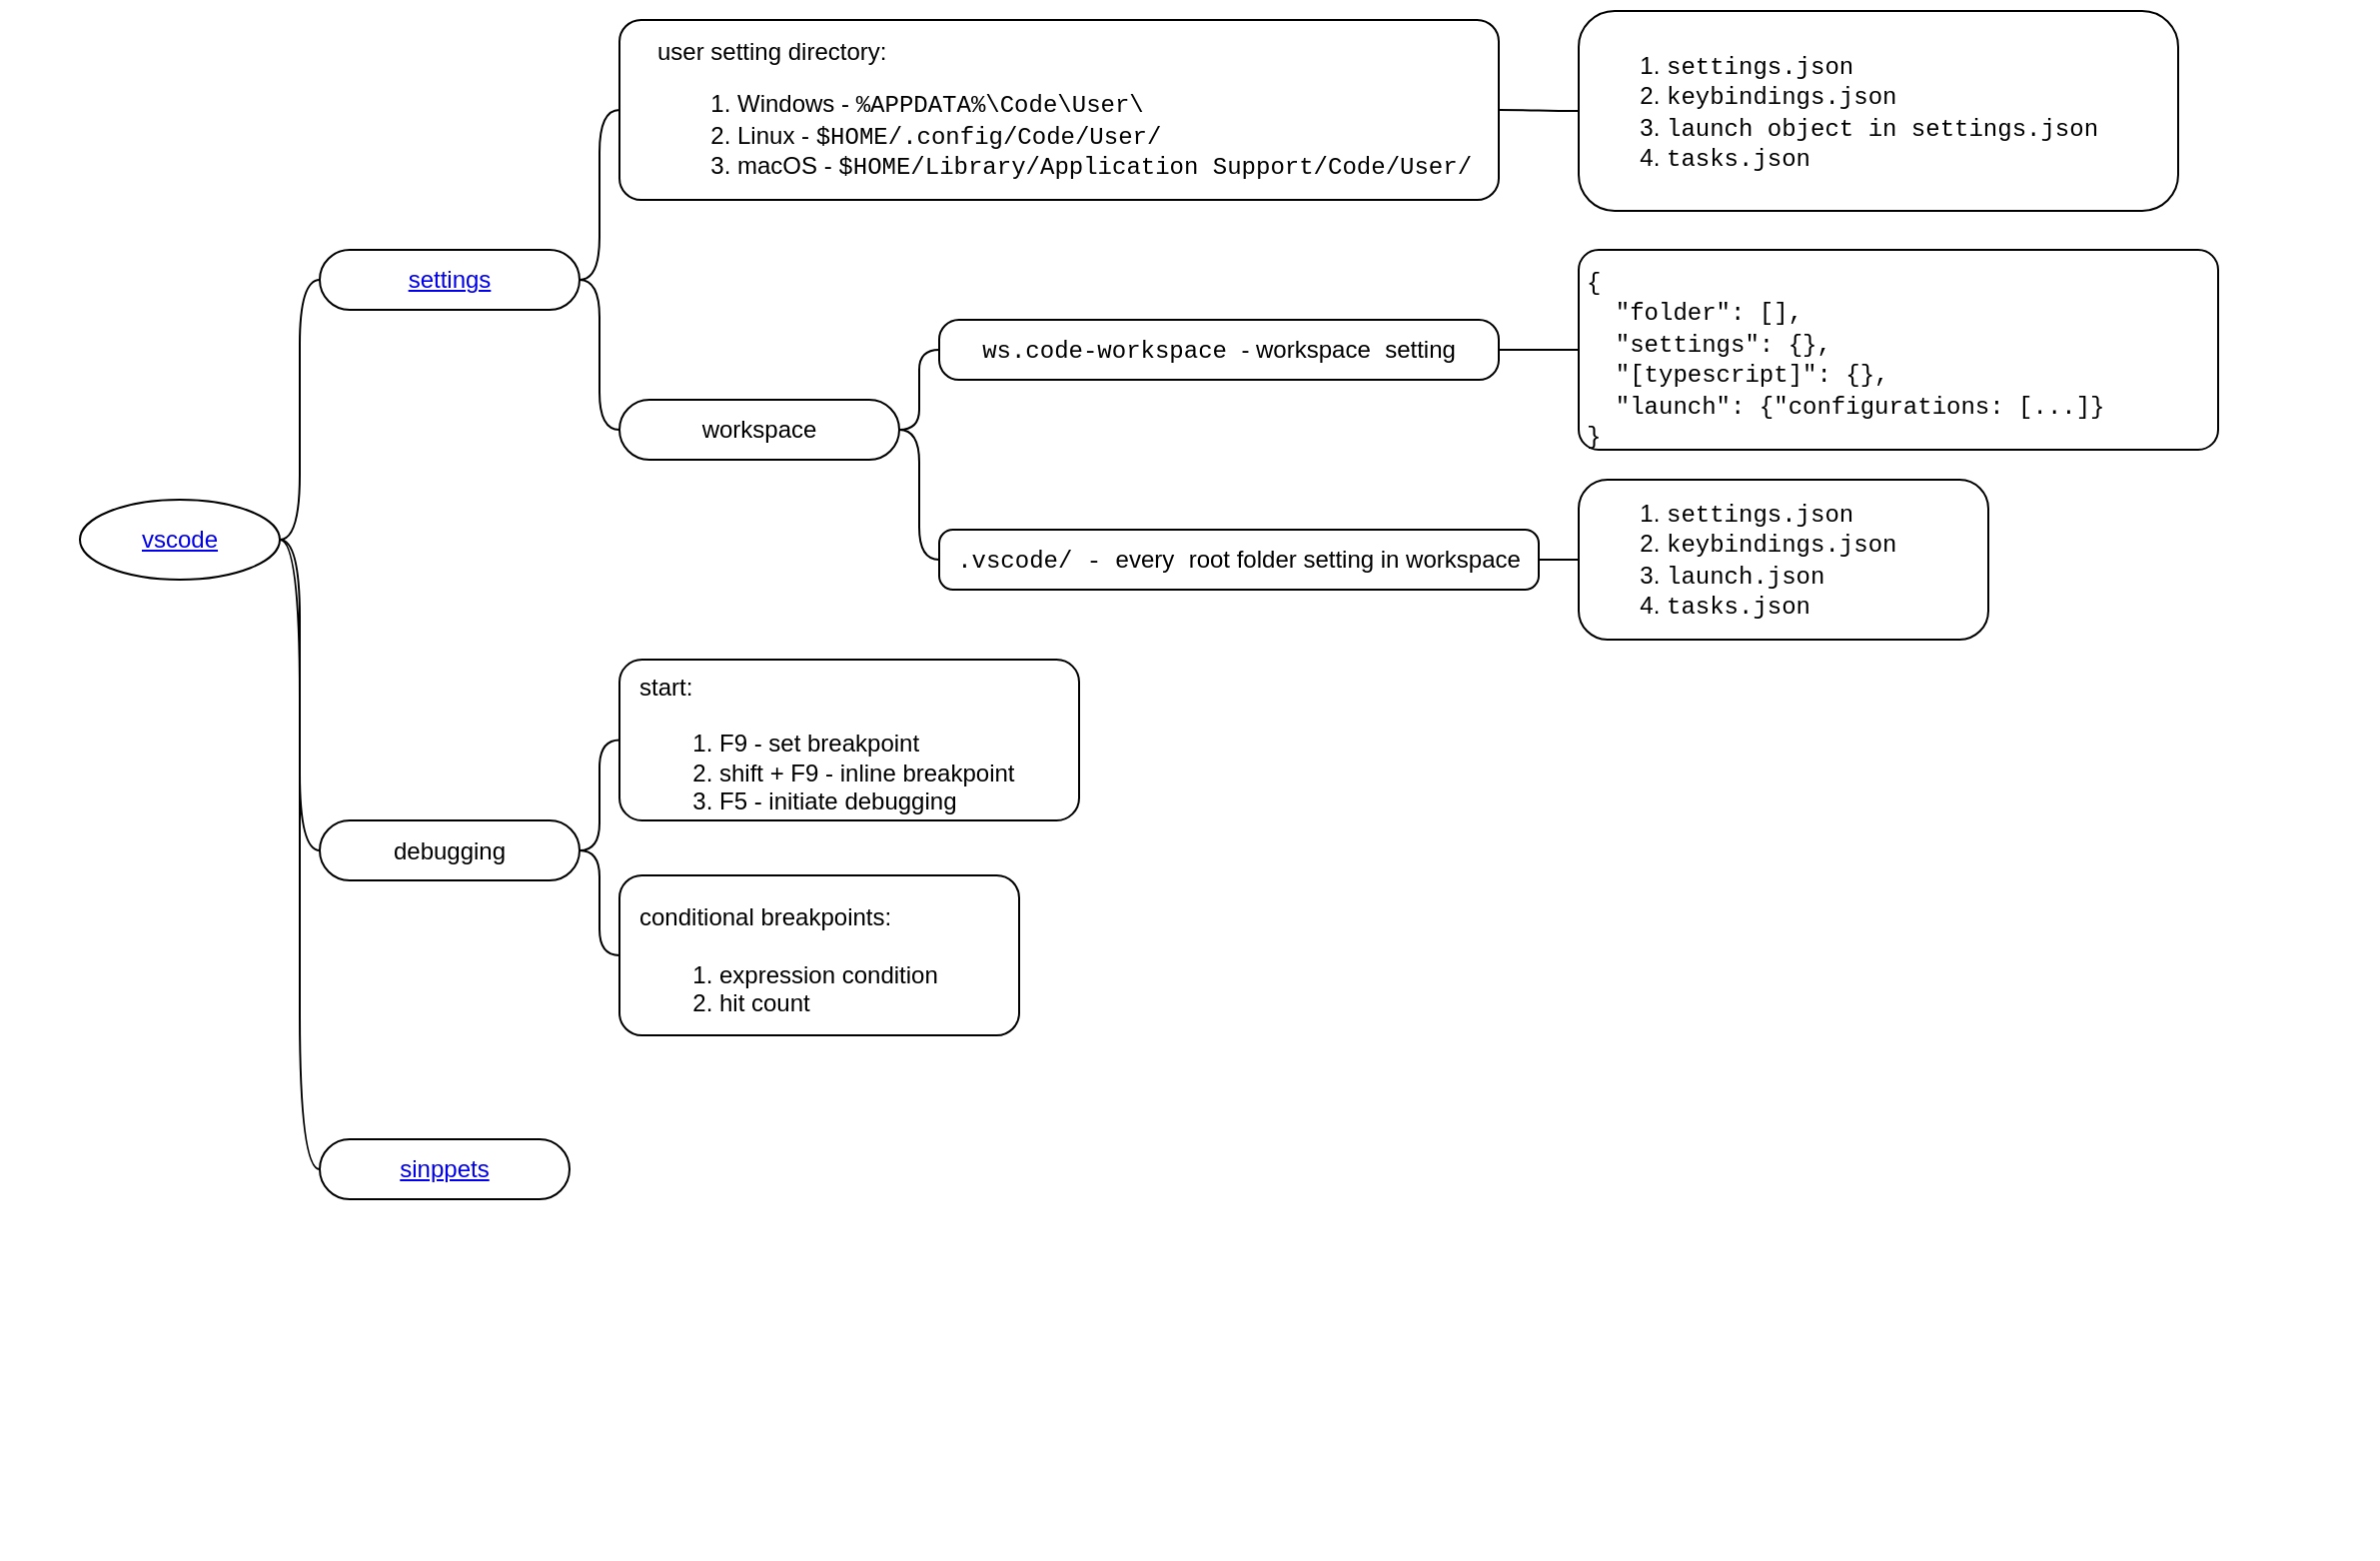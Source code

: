 <mxfile version="13.1.3" pages="5">
    <diagram id="K4R4QghZersOc9A9mNaJ" name="vscode">
        <mxGraphModel dx="603" dy="260" grid="1" gridSize="10" guides="1" tooltips="1" connect="1" arrows="1" fold="1" page="1" pageScale="1" pageWidth="2339" pageHeight="3300" math="0" shadow="0">
            <root>
                <mxCell id="dUwQ-VKBVRRGoe277Vrm-0"/>
                <mxCell id="dUwQ-VKBVRRGoe277Vrm-1" parent="dUwQ-VKBVRRGoe277Vrm-0"/>
                <mxCell id="g1oMZA-v6UON6Q8XWzZf-0" value="" style="swimlane;html=1;startSize=20;horizontal=1;containerType=tree;fillColor=none;strokeColor=none;" parent="dUwQ-VKBVRRGoe277Vrm-1" vertex="1">
                    <mxGeometry x="30" y="70" width="1190" height="780" as="geometry"/>
                </mxCell>
                <mxCell id="g1oMZA-v6UON6Q8XWzZf-1" value="" style="edgeStyle=entityRelationEdgeStyle;startArrow=none;endArrow=none;segment=10;curved=1;exitX=1;exitY=0.5;exitDx=0;exitDy=0;" parent="g1oMZA-v6UON6Q8XWzZf-0" source="07cBS2gzsWg7Vqvcydfd-3" target="g1oMZA-v6UON6Q8XWzZf-6" edge="1">
                    <mxGeometry relative="1" as="geometry"/>
                </mxCell>
                <mxCell id="g1oMZA-v6UON6Q8XWzZf-5" value="&lt;a href=&quot;https://code.visualstudio.com/&quot;&gt;vscode&lt;/a&gt;" style="ellipse;whiteSpace=wrap;html=1;align=center;container=1;recursiveResize=0;treeFolding=1;treeMoving=1;" parent="g1oMZA-v6UON6Q8XWzZf-0" vertex="1">
                    <mxGeometry x="40" y="250" width="100" height="40" as="geometry"/>
                </mxCell>
                <mxCell id="g1oMZA-v6UON6Q8XWzZf-6" value="user setting directory:&lt;br&gt;&lt;ol&gt;&lt;li&gt;Windows - &lt;font face=&quot;Courier New&quot;&gt;%APPDATA%\Code\User\&lt;/font&gt;&lt;/li&gt;&lt;li&gt;Linux - &lt;font face=&quot;Courier New&quot;&gt;$HOME/.config/Code/User/&lt;/font&gt;&lt;br&gt;&lt;/li&gt;&lt;li&gt;macOS -&amp;nbsp;&lt;font face=&quot;Courier New&quot;&gt;$HOME/Library/Application Support/Code/User/&lt;/font&gt;&lt;/li&gt;&lt;/ol&gt;" style="whiteSpace=wrap;html=1;rounded=1;arcSize=12;align=left;verticalAlign=top;container=1;recursiveResize=0;strokeWidth=1;autosize=1;spacing=4;treeFolding=1;treeMoving=1;spacingLeft=15;" parent="g1oMZA-v6UON6Q8XWzZf-0" vertex="1">
                    <mxGeometry x="310" y="10" width="440" height="90" as="geometry"/>
                </mxCell>
                <mxCell id="g1oMZA-v6UON6Q8XWzZf-14" value="" style="edgeStyle=entityRelationEdgeStyle;startArrow=none;endArrow=none;segment=10;curved=1;" parent="g1oMZA-v6UON6Q8XWzZf-0" source="g1oMZA-v6UON6Q8XWzZf-6" target="g1oMZA-v6UON6Q8XWzZf-15" edge="1">
                    <mxGeometry relative="1" as="geometry">
                        <mxPoint x="250" y="115" as="sourcePoint"/>
                    </mxGeometry>
                </mxCell>
                <mxCell id="g1oMZA-v6UON6Q8XWzZf-15" value="&lt;ol&gt;&lt;li&gt;&lt;font face=&quot;Courier New&quot;&gt;settings.json&lt;/font&gt;&lt;/li&gt;&lt;li&gt;&lt;font face=&quot;Courier New&quot;&gt;keybindings.json&lt;/font&gt;&lt;/li&gt;&lt;li&gt;&lt;font face=&quot;Courier New&quot;&gt;launch object in settings.json&lt;/font&gt;&lt;/li&gt;&lt;li&gt;&lt;font face=&quot;Courier New&quot;&gt;tasks.json&lt;/font&gt;&lt;/li&gt;&lt;/ol&gt;" style="whiteSpace=wrap;html=1;rounded=1;arcSize=18;align=left;verticalAlign=middle;container=1;recursiveResize=0;strokeWidth=1;autosize=1;spacing=4;treeFolding=1;treeMoving=1;" parent="g1oMZA-v6UON6Q8XWzZf-0" vertex="1">
                    <mxGeometry x="790" y="5.5" width="300" height="100" as="geometry"/>
                </mxCell>
                <mxCell id="g1oMZA-v6UON6Q8XWzZf-20" value="" style="edgeStyle=entityRelationEdgeStyle;startArrow=none;endArrow=none;segment=10;curved=1;exitX=1;exitY=0.5;exitDx=0;exitDy=0;" parent="g1oMZA-v6UON6Q8XWzZf-0" source="07cBS2gzsWg7Vqvcydfd-3" target="g1oMZA-v6UON6Q8XWzZf-21" edge="1">
                    <mxGeometry relative="1" as="geometry">
                        <mxPoint x="190" y="195" as="sourcePoint"/>
                    </mxGeometry>
                </mxCell>
                <mxCell id="g1oMZA-v6UON6Q8XWzZf-21" value="workspace" style="whiteSpace=wrap;html=1;rounded=1;arcSize=50;align=center;verticalAlign=middle;container=1;recursiveResize=0;strokeWidth=1;autosize=1;spacing=4;treeFolding=1;treeMoving=1;" parent="g1oMZA-v6UON6Q8XWzZf-0" vertex="1">
                    <mxGeometry x="310" y="200" width="140" height="30" as="geometry"/>
                </mxCell>
                <mxCell id="g1oMZA-v6UON6Q8XWzZf-22" value="" style="edgeStyle=entityRelationEdgeStyle;startArrow=none;endArrow=none;segment=10;curved=1;exitX=1;exitY=0.5;exitDx=0;exitDy=0;" parent="g1oMZA-v6UON6Q8XWzZf-0" source="g1oMZA-v6UON6Q8XWzZf-21" target="g1oMZA-v6UON6Q8XWzZf-23" edge="1">
                    <mxGeometry relative="1" as="geometry">
                        <mxPoint x="250" y="165" as="sourcePoint"/>
                    </mxGeometry>
                </mxCell>
                <UserObject label="&lt;font face=&quot;Courier New&quot;&gt;.vscode/ - &lt;/font&gt;every&lt;font face=&quot;Courier New&quot;&gt;&amp;nbsp;&lt;/font&gt;root folder setting in workspace" id="g1oMZA-v6UON6Q8XWzZf-23">
                    <mxCell style="whiteSpace=wrap;html=1;rounded=1;arcSize=23;align=center;verticalAlign=middle;container=1;recursiveResize=0;strokeWidth=1;autosize=1;spacing=4;treeFolding=1;treeMoving=1;" parent="g1oMZA-v6UON6Q8XWzZf-0" vertex="1">
                        <mxGeometry x="470" y="265" width="300" height="30" as="geometry"/>
                    </mxCell>
                </UserObject>
                <mxCell id="g1oMZA-v6UON6Q8XWzZf-24" value="" style="edgeStyle=entityRelationEdgeStyle;startArrow=none;endArrow=none;segment=10;curved=1;" parent="g1oMZA-v6UON6Q8XWzZf-0" source="g1oMZA-v6UON6Q8XWzZf-23" target="g1oMZA-v6UON6Q8XWzZf-25" edge="1">
                    <mxGeometry relative="1" as="geometry">
                        <mxPoint x="565" y="165" as="sourcePoint"/>
                    </mxGeometry>
                </mxCell>
                <mxCell id="g1oMZA-v6UON6Q8XWzZf-25" value="&lt;ol&gt;&lt;li&gt;&lt;font face=&quot;Courier New&quot;&gt;settings.json&lt;/font&gt;&lt;/li&gt;&lt;li&gt;&lt;font face=&quot;Courier New&quot;&gt;keybindings.json&lt;/font&gt;&lt;/li&gt;&lt;li&gt;&lt;font face=&quot;Courier New&quot;&gt;launch.json&lt;/font&gt;&lt;/li&gt;&lt;li&gt;&lt;font face=&quot;Courier New&quot;&gt;tasks.json&lt;/font&gt;&lt;/li&gt;&lt;/ol&gt;" style="whiteSpace=wrap;html=1;rounded=1;arcSize=18;align=left;verticalAlign=middle;container=1;recursiveResize=0;strokeWidth=1;autosize=1;spacing=4;treeFolding=1;treeMoving=1;" parent="g1oMZA-v6UON6Q8XWzZf-0" vertex="1">
                    <mxGeometry x="790" y="240" width="205" height="80" as="geometry"/>
                </mxCell>
                <mxCell id="mVDHqcfy2zTq7n2vBaY1-7" value="" style="edgeStyle=entityRelationEdgeStyle;startArrow=none;endArrow=none;segment=10;curved=1;exitX=1;exitY=0.5;exitDx=0;exitDy=0;" parent="g1oMZA-v6UON6Q8XWzZf-0" source="g1oMZA-v6UON6Q8XWzZf-21" target="mVDHqcfy2zTq7n2vBaY1-8" edge="1">
                    <mxGeometry relative="1" as="geometry">
                        <mxPoint x="370" y="235" as="sourcePoint"/>
                    </mxGeometry>
                </mxCell>
                <UserObject label="&lt;font face=&quot;Courier New&quot;&gt;ws.code-workspace &lt;/font&gt;- workspace&lt;font face=&quot;Courier New&quot;&gt;&amp;nbsp;&lt;/font&gt;setting" id="mVDHqcfy2zTq7n2vBaY1-8">
                    <mxCell style="whiteSpace=wrap;html=1;rounded=1;arcSize=33;align=center;verticalAlign=middle;container=1;recursiveResize=0;strokeWidth=1;autosize=1;spacing=4;treeFolding=1;treeMoving=1;" parent="g1oMZA-v6UON6Q8XWzZf-0" vertex="1">
                        <mxGeometry x="470" y="160" width="280" height="30" as="geometry"/>
                    </mxCell>
                </UserObject>
                <mxCell id="mVDHqcfy2zTq7n2vBaY1-9" value="" style="edgeStyle=entityRelationEdgeStyle;startArrow=none;endArrow=none;segment=10;curved=1;exitX=1;exitY=0.5;exitDx=0;exitDy=0;entryX=0;entryY=0.5;entryDx=0;entryDy=0;" parent="g1oMZA-v6UON6Q8XWzZf-0" source="mVDHqcfy2zTq7n2vBaY1-8" target="mVDHqcfy2zTq7n2vBaY1-10" edge="1">
                    <mxGeometry relative="1" as="geometry">
                        <mxPoint x="550" y="235" as="sourcePoint"/>
                        <mxPoint x="790" y="135" as="targetPoint"/>
                    </mxGeometry>
                </mxCell>
                <UserObject label="&lt;font face=&quot;Courier New&quot; style=&quot;font-size: 12px&quot;&gt;{&lt;br&gt;&amp;nbsp; &quot;folder&quot;: [],&lt;br&gt;&amp;nbsp; &quot;settings&quot;: {},&lt;br&gt;&amp;nbsp; &quot;[typescript]&quot;: {},&lt;br&gt;&amp;nbsp; &quot;launch&quot;: {&quot;configurations: [...]}&lt;br&gt;}&lt;br&gt;&lt;/font&gt;" id="mVDHqcfy2zTq7n2vBaY1-10">
                    <mxCell style="whiteSpace=wrap;html=1;rounded=1;arcSize=10;align=left;verticalAlign=top;container=1;recursiveResize=0;strokeWidth=1;autosize=1;spacing=4;treeFolding=1;treeMoving=1;" parent="g1oMZA-v6UON6Q8XWzZf-0" vertex="1">
                        <mxGeometry x="790" y="125" width="320" height="100" as="geometry"/>
                    </mxCell>
                </UserObject>
                <mxCell id="07cBS2gzsWg7Vqvcydfd-2" value="" style="edgeStyle=entityRelationEdgeStyle;startArrow=none;endArrow=none;segment=10;curved=1;" parent="g1oMZA-v6UON6Q8XWzZf-0" source="g1oMZA-v6UON6Q8XWzZf-5" target="07cBS2gzsWg7Vqvcydfd-3" edge="1">
                    <mxGeometry relative="1" as="geometry">
                        <mxPoint x="150" y="160" as="sourcePoint"/>
                    </mxGeometry>
                </mxCell>
                <mxCell id="07cBS2gzsWg7Vqvcydfd-3" value="&lt;a href=&quot;https://code.visualstudio.com/docs/getstarted/settings&quot;&gt;settings&lt;/a&gt;" style="whiteSpace=wrap;html=1;rounded=1;arcSize=50;align=center;verticalAlign=middle;container=1;recursiveResize=0;strokeWidth=1;autosize=1;spacing=4;treeFolding=1;treeMoving=1;" parent="g1oMZA-v6UON6Q8XWzZf-0" vertex="1">
                    <mxGeometry x="160" y="125" width="130" height="30" as="geometry"/>
                </mxCell>
                <mxCell id="oRyd6DHy6yoq9Ppxw7yS-2" value="" style="edgeStyle=entityRelationEdgeStyle;startArrow=none;endArrow=none;segment=10;curved=1;" parent="g1oMZA-v6UON6Q8XWzZf-0" source="g1oMZA-v6UON6Q8XWzZf-5" target="oRyd6DHy6yoq9Ppxw7yS-3" edge="1">
                    <mxGeometry relative="1" as="geometry">
                        <mxPoint x="160" y="210" as="sourcePoint"/>
                    </mxGeometry>
                </mxCell>
                <mxCell id="oRyd6DHy6yoq9Ppxw7yS-3" value="debugging" style="whiteSpace=wrap;html=1;rounded=1;arcSize=50;align=center;verticalAlign=middle;container=1;recursiveResize=0;strokeWidth=1;autosize=1;spacing=4;treeFolding=1;treeMoving=1;" parent="g1oMZA-v6UON6Q8XWzZf-0" vertex="1">
                    <mxGeometry x="160" y="410.5" width="130" height="30" as="geometry"/>
                </mxCell>
                <mxCell id="RprOEVf1tIVI0a0wrrcO-0" value="" style="edgeStyle=entityRelationEdgeStyle;startArrow=none;endArrow=none;segment=10;curved=1;" parent="g1oMZA-v6UON6Q8XWzZf-0" source="oRyd6DHy6yoq9Ppxw7yS-3" target="RprOEVf1tIVI0a0wrrcO-1" edge="1">
                    <mxGeometry relative="1" as="geometry">
                        <mxPoint x="170" y="333" as="sourcePoint"/>
                    </mxGeometry>
                </mxCell>
                <mxCell id="RprOEVf1tIVI0a0wrrcO-1" value="&lt;h3&gt;&lt;span style=&quot;font-size: 12px ; font-weight: normal&quot;&gt;start:&lt;/span&gt;&lt;br&gt;&lt;/h3&gt;&lt;ol&gt;&lt;li&gt;F9 - set breakpoint&lt;/li&gt;&lt;li&gt;shift + F9 - inline breakpoint&lt;/li&gt;&lt;li&gt;F5 - initiate debugging&amp;nbsp;&lt;/li&gt;&lt;/ol&gt;" style="whiteSpace=wrap;html=1;rounded=1;arcSize=14;align=left;verticalAlign=middle;container=1;recursiveResize=0;strokeWidth=1;autosize=1;spacing=4;treeFolding=1;treeMoving=1;spacingLeft=6;" parent="g1oMZA-v6UON6Q8XWzZf-0" vertex="1">
                    <mxGeometry x="310" y="330" width="230" height="80.5" as="geometry"/>
                </mxCell>
                <mxCell id="S_3lF0ny-4beljYbZym9-0" value="" style="edgeStyle=entityRelationEdgeStyle;startArrow=none;endArrow=none;segment=10;curved=1;" parent="g1oMZA-v6UON6Q8XWzZf-0" source="oRyd6DHy6yoq9Ppxw7yS-3" target="S_3lF0ny-4beljYbZym9-1" edge="1">
                    <mxGeometry relative="1" as="geometry">
                        <mxPoint x="320" y="443" as="sourcePoint"/>
                    </mxGeometry>
                </mxCell>
                <mxCell id="S_3lF0ny-4beljYbZym9-1" value="&lt;h3&gt;&lt;span style=&quot;font-size: 12px ; font-weight: normal&quot;&gt;conditional breakpoints:&lt;/span&gt;&lt;br&gt;&lt;/h3&gt;&lt;ol&gt;&lt;li&gt;expression condition&lt;/li&gt;&lt;li&gt;hit count&amp;nbsp;&lt;/li&gt;&lt;/ol&gt;" style="whiteSpace=wrap;html=1;rounded=1;arcSize=14;align=left;verticalAlign=middle;container=1;recursiveResize=0;strokeWidth=1;autosize=1;spacing=4;treeFolding=1;treeMoving=1;spacingLeft=6;" parent="g1oMZA-v6UON6Q8XWzZf-0" vertex="1">
                    <mxGeometry x="310" y="438" width="200" height="80" as="geometry"/>
                </mxCell>
                <mxCell id="88M4bPWbN2UDbIjhkMDD-0" value="" style="edgeStyle=entityRelationEdgeStyle;startArrow=none;endArrow=none;segment=10;curved=1;" parent="g1oMZA-v6UON6Q8XWzZf-0" source="g1oMZA-v6UON6Q8XWzZf-5" target="88M4bPWbN2UDbIjhkMDD-1" edge="1">
                    <mxGeometry relative="1" as="geometry">
                        <mxPoint x="170" y="340" as="sourcePoint"/>
                    </mxGeometry>
                </mxCell>
                <mxCell id="88M4bPWbN2UDbIjhkMDD-1" value="&lt;a href=&quot;https://macromates.com/manual/en/snippets&quot;&gt;sinppets&lt;/a&gt;" style="whiteSpace=wrap;html=1;rounded=1;arcSize=50;align=center;verticalAlign=middle;container=1;recursiveResize=0;strokeWidth=1;autosize=1;spacing=4;treeFolding=1;treeMoving=1;" parent="g1oMZA-v6UON6Q8XWzZf-0" vertex="1">
                    <mxGeometry x="160" y="570" width="125" height="30" as="geometry"/>
                </mxCell>
            </root>
        </mxGraphModel>
    </diagram>
    <diagram id="M3drq7hlUULywe45jObz" name="editor">
        <mxGraphModel dx="603" dy="260" grid="1" gridSize="10" guides="1" tooltips="1" connect="1" arrows="1" fold="1" page="1" pageScale="1" pageWidth="827" pageHeight="1169" math="0" shadow="0">
            <root>
                <mxCell id="x_8myAfqVJ25dmq6xGWm-0"/>
                <mxCell id="x_8myAfqVJ25dmq6xGWm-1" parent="x_8myAfqVJ25dmq6xGWm-0"/>
                <mxCell id="1WV5k62e5-HMiqpn4Q07-0" value="&lt;table cellpadding=&quot;4&quot; cellspacing=&quot;0&quot; border=&quot;1&quot; style=&quot;font-size: 1em ; width: 100% ; height: 100%&quot;&gt;&lt;tbody&gt;&lt;tr&gt;&lt;td&gt;内容&lt;/td&gt;&lt;th style=&quot;text-align: center&quot;&gt;用法&lt;/th&gt;&lt;/tr&gt;&lt;tr&gt;&lt;td&gt;&lt;p&gt;系统默认设置&lt;/p&gt;&lt;/td&gt;&lt;td&gt;&lt;ol&gt;&lt;li&gt;&quot;editor.insertSpaces&quot;: true, &quot;editor.tabSize&quot;: 4 - tab键用4个空格表示&lt;/li&gt;&lt;li&gt;&quot;files.encoding&quot;: &quot;utf8&quot;&lt;/li&gt;&lt;/ol&gt;&lt;/td&gt;&lt;/tr&gt;&lt;tr&gt;&lt;td&gt;额外设置&lt;font face=&quot;Courier New&quot;&gt;(settings.json)&lt;/font&gt;&lt;/td&gt;&lt;td&gt;&lt;ol style=&quot;font-family: &amp;#34;courier new&amp;#34;&quot;&gt;&lt;li&gt;&lt;font face=&quot;Courier New&quot;&gt;&quot;files.eol&quot;: &quot;\n&quot;&lt;/font&gt;&lt;/li&gt;&lt;li&gt;&lt;font face=&quot;Courier New&quot;&gt;&quot;files.associations&quot;: {&quot;*.rmd&quot;: &quot;markdown&quot;}&lt;br&gt;&lt;/font&gt;&lt;/li&gt;&lt;li&gt;&lt;font face=&quot;Courier New&quot;&gt;&quot;workbench.editor.enablePreview&quot;: false -&amp;nbsp;&lt;/font&gt;显示多个打开文件窗口&lt;/li&gt;&lt;/ol&gt;&lt;/td&gt;&lt;/tr&gt;&lt;tr&gt;&lt;td&gt;&lt;a href=&quot;https://code.visualstudio.com/docs/editor/codebasics#_search-across-files&quot;&gt;字符模式&lt;/a&gt;&lt;/td&gt;&lt;td&gt;&lt;ol&gt;&lt;li&gt;&lt;font face=&quot;Courier New&quot;&gt;* -&amp;nbsp;&lt;/font&gt;匹配1到多個字符&lt;/li&gt;&lt;li&gt;&lt;font face=&quot;Courier New&quot;&gt;? -&amp;nbsp;&lt;/font&gt;匹配1个字符&lt;/li&gt;&lt;li&gt;&lt;font face=&quot;Courier New&quot;&gt;[] - &lt;/font&gt;匹配范围内任意一个字符，[0-9]&lt;/li&gt;&lt;li&gt;&lt;font face=&quot;Courier New&quot;&gt;! - 不包含匹配的内容&lt;/font&gt;&lt;/li&gt;&lt;li&gt;&lt;font face=&quot;Courier New&quot;&gt;** -&amp;nbsp;&lt;/font&gt;匹配任意多的路径构成，包含空内容&lt;/li&gt;&lt;li&gt;&lt;font face=&quot;Courier New&quot;&gt;{} - 分组，{**/*.html,**/*.txt}&lt;/font&gt;&lt;/li&gt;&lt;li&gt;&lt;font face=&quot;Courier New&quot;&gt;, - 分隔多个模式&lt;/font&gt;&lt;/li&gt;&lt;/ol&gt;&lt;/td&gt;&lt;/tr&gt;&lt;/tbody&gt;&lt;/table&gt; " style="verticalAlign=top;align=left;overflow=fill;fontSize=12;fontFamily=Helvetica;html=1" parent="x_8myAfqVJ25dmq6xGWm-1" vertex="1">
                    <mxGeometry x="30" y="20" width="700" height="300" as="geometry"/>
                </mxCell>
            </root>
        </mxGraphModel>
    </diagram>
    <diagram id="BHrOOqIUnbpUJcI-PT_s" name="shortcuts">
        &#xa;        
        <mxGraphModel dx="500" dy="294" grid="1" gridSize="10" guides="1" tooltips="1" connect="1" arrows="1" fold="1" page="1" pageScale="1" pageWidth="827" pageHeight="1169" math="1" shadow="0">
            &#xa;            
            <root>
                &#xa;                
                <mxCell id="J0S1Tp6G4MbBAgsrbNJQ-0"/>
                &#xa;                
                <mxCell id="J0S1Tp6G4MbBAgsrbNJQ-1" parent="J0S1Tp6G4MbBAgsrbNJQ-0"/>
                &#xa;                
                <mxCell id="J0S1Tp6G4MbBAgsrbNJQ-2" value="&lt;table cellpadding=&quot;4&quot; cellspacing=&quot;0&quot; border=&quot;1&quot; style=&quot;font-size: 1em ; width: 100% ; height: 100%&quot;&gt;&lt;tbody&gt;&lt;tr&gt;&lt;th&gt;keys&lt;/th&gt;&lt;th&gt;actions&lt;/th&gt;&lt;/tr&gt;&lt;tr&gt;&lt;td&gt;&lt;font color=&quot;#ff0000&quot;&gt;keybindings.json&lt;/font&gt;&lt;/td&gt;&lt;td&gt;快捷键绑定文件&lt;/td&gt;&lt;/tr&gt;&lt;tr&gt;&lt;td&gt;Ctrl+P; Cmd+P&lt;/td&gt;&lt;td&gt;查找文件&lt;/td&gt;&lt;/tr&gt;&lt;tr&gt;&lt;td&gt;Ctrl+Shift+P; Cmd+Shift+P&lt;/td&gt;&lt;td&gt;命令&lt;/td&gt;&lt;/tr&gt;&lt;tr&gt;&lt;td&gt;; Cmd+K Cmd+S&lt;/td&gt;&lt;td&gt;设置快捷键&lt;/td&gt;&lt;/tr&gt;&lt;tr&gt;&lt;td&gt;; Cmd + Shift + K&lt;/td&gt;&lt;td&gt;删除当前行&lt;/td&gt;&lt;/tr&gt;&lt;tr&gt;&lt;td&gt;Ctrl + J&lt;/td&gt;&lt;td&gt;合并行&lt;/td&gt;&lt;/tr&gt;&lt;tr&gt;&lt;td&gt;; Cmd + Shift + Enter&lt;/td&gt;&lt;td&gt;在上方插入一行&lt;/td&gt;&lt;/tr&gt;&lt;tr&gt;&lt;td&gt;; Cmd + Enter&lt;/td&gt;&lt;td&gt;在下方插入一行&lt;/td&gt;&lt;/tr&gt;&lt;tr&gt;&lt;td&gt;Shift + Alt + \(\uparrow \downarrow\)&lt;/td&gt;&lt;td&gt;复制到上一行或下一行&lt;/td&gt;&lt;/tr&gt;&lt;tr&gt;&lt;td&gt;Alt + \(\uparrow \downarrow\)&lt;/td&gt;&lt;td&gt;移动到上一行或下一行&lt;/td&gt;&lt;/tr&gt;&lt;tr&gt;&lt;td&gt;Ctrl + Backspace;&lt;/td&gt;&lt;td&gt;删除左边单词&lt;/td&gt;&lt;/tr&gt;&lt;tr&gt;&lt;td&gt;Ctrl + Delete;&lt;/td&gt;&lt;td&gt;删除右边单词&lt;/td&gt;&lt;/tr&gt;&lt;tr&gt;&lt;td&gt;Ctrl + space; Alt + esc, Fn + Ctrl + Space&lt;/td&gt;&lt;td&gt;触发补全&lt;/td&gt;&lt;/tr&gt;&lt;tr&gt;&lt;td&gt;Ctrl+Click;&lt;/td&gt;&lt;td&gt;跳转到链接或定义&lt;/td&gt;&lt;/tr&gt;&lt;tr&gt;&lt;td&gt;Ctrl + ], Ctrl + [;&lt;/td&gt;&lt;td&gt;行缩进&lt;/td&gt;&lt;/tr&gt;&lt;tr&gt;&lt;td&gt;Ctrl + G&lt;/td&gt;&lt;td&gt;跳转到指定行&lt;/td&gt;&lt;/tr&gt;&lt;tr&gt;&lt;td&gt;Ctrl + D, Ctrl + Shift + L;&lt;/td&gt;&lt;td&gt;选择当前光标单词或下一个相同单词，选择所有相同单词&lt;/td&gt;&lt;/tr&gt;&lt;tr&gt;&lt;td&gt;Alt + Click;&lt;/td&gt;&lt;td&gt;新增光标&lt;/td&gt;&lt;/tr&gt;&lt;tr&gt;&lt;td&gt;Shift + Alt;&lt;br&gt;&lt;/td&gt;&lt;td&gt;列选择&lt;/td&gt;&lt;/tr&gt;&lt;tr&gt;&lt;td&gt;Ctrl + F, Enter and Shift + Enter, Ctrl + Enter;&lt;/td&gt;&lt;td&gt;查找，移动到下一个或上一个值，换行，多行查找和替换&lt;/td&gt;&lt;/tr&gt;&lt;tr&gt;&lt;td&gt;Ctrl + Tab;&lt;/td&gt;&lt;td&gt;显示打开的文件&lt;/td&gt;&lt;/tr&gt;&lt;tr&gt;&lt;td&gt;Alt + Left, Alt + Right;&lt;/td&gt;&lt;td&gt;同一个文件或不同文件间跳转&lt;/td&gt;&lt;/tr&gt;&lt;tr&gt;&lt;td&gt;Ctrl + Shift + \;&lt;/td&gt;&lt;td&gt;括号间跳转&lt;/td&gt;&lt;/tr&gt;&lt;tr&gt;&lt;td&gt;Ctrl + Shift + O;&lt;/td&gt;&lt;td&gt;符号跳转&lt;/td&gt;&lt;/tr&gt;&lt;/tbody&gt;&lt;/table&gt; " style="verticalAlign=top;align=left;overflow=fill;fontSize=12;fontFamily=Helvetica;html=1" parent="J0S1Tp6G4MbBAgsrbNJQ-1" vertex="1">
                    &#xa;                    
                    <mxGeometry x="40" y="60" width="590" height="600" as="geometry"/>
                    &#xa;                
                </mxCell>
                &#xa;            
            </root>
            &#xa;        
        </mxGraphModel>
        &#xa;    
    </diagram>
    <diagram id="-PNWrWSnkWKRuond0kSB" name="plugins">
        <mxGraphModel dx="603" dy="260" grid="1" gridSize="10" guides="1" tooltips="1" connect="1" arrows="1" fold="1" page="1" pageScale="1" pageWidth="2339" pageHeight="3300" math="0" shadow="0">
            <root>
                <mxCell id="0ULeX2zkz-rmOQAiP5B0-0"/>
                <mxCell id="0ULeX2zkz-rmOQAiP5B0-1" parent="0ULeX2zkz-rmOQAiP5B0-0"/>
                <mxCell id="0ULeX2zkz-rmOQAiP5B0-2" value="&lt;table cellpadding=&quot;4&quot; cellspacing=&quot;0&quot; border=&quot;1&quot; style=&quot;font-size: 1em ; width: 100% ; height: 100%&quot;&gt;&lt;tbody&gt;&lt;tr&gt;&lt;th style=&quot;text-align: center&quot;&gt;&lt;span style=&quot;font-weight: normal&quot;&gt;插件&lt;/span&gt;&lt;/th&gt;&lt;th style=&quot;text-align: center&quot;&gt;&lt;span style=&quot;font-weight: normal&quot;&gt;应用&lt;/span&gt;&lt;/th&gt;&lt;/tr&gt;&lt;tr&gt;&lt;td&gt;Simple Vim&lt;/td&gt;&lt;td&gt;&lt;h3&gt;special keybindings:&lt;/h3&gt;&lt;div&gt;&lt;ol&gt;&lt;li&gt;&lt;font face=&quot;Courier New&quot;&gt;_&lt;/font&gt; - to the beginning of the line&lt;/li&gt;&lt;li&gt;&lt;font face=&quot;Courier New&quot;&gt;rr &lt;/font&gt;- yank current line and delete it&lt;/li&gt;&lt;li&gt;&lt;font face=&quot;Courier New&quot;&gt;dd&lt;/font&gt;&amp;nbsp;- just delete the line, not work for &lt;font face=&quot;Courier New&quot;&gt;p paste&lt;/font&gt;&lt;/li&gt;&lt;li&gt;&lt;font face=&quot;Courier New&quot;&gt;C &lt;/font&gt;- delete from the current to the end&lt;/li&gt;&lt;/ol&gt;&lt;/div&gt;&lt;/td&gt;&lt;/tr&gt;&lt;tr&gt;&lt;td&gt;Draw.io Integration&lt;/td&gt;&lt;td&gt;&lt;h3&gt;settings:&lt;/h3&gt;&lt;div&gt;&lt;ol&gt;&lt;li&gt;&lt;font face=&quot;Courier New&quot;&gt;&quot;hediet.vscode-drawio.theme: &quot;atlas&quot;&lt;/font&gt; -&amp;nbsp;设置背景&lt;/li&gt;&lt;/ol&gt;&lt;/div&gt;&lt;/td&gt;&lt;/tr&gt;&lt;tr&gt;&lt;td&gt;Remote Development&lt;/td&gt;&lt;td&gt;&lt;h3&gt;install and configure:&lt;/h3&gt;&lt;ol&gt;&lt;li&gt;install &lt;a href=&quot;https://git-scm.com/download/win&quot;&gt;git for windows&lt;/a&gt;&amp;nbsp;just for windows os&lt;/li&gt;&lt;li&gt;&lt;font face=&quot;Courier New&quot;&gt;ssh-keygen -t rsa&lt;/font&gt;&amp;nbsp;creates &lt;i&gt;public key&lt;/i&gt; to the remote machine&lt;/li&gt;&lt;li&gt;set &lt;font face=&quot;Courier New&quot;&gt;Remote.SSH: Path = path/to/ssh.exe&lt;/font&gt;&lt;/li&gt;&lt;li&gt;configure setting in file &lt;font face=&quot;Courier New&quot;&gt;~/.ssh/config&lt;/font&gt;&lt;/li&gt;&lt;/ol&gt;&lt;div&gt;&lt;font face=&quot;Courier New&quot;&gt;&lt;div&gt;&amp;nbsp; &amp;nbsp; &amp;nbsp; &amp;nbsp; Host server1&lt;/div&gt;&lt;div&gt;&amp;nbsp; &amp;nbsp; &amp;nbsp; &amp;nbsp; &amp;nbsp; HostName 192.168.1.0&lt;/div&gt;&lt;div&gt;&amp;nbsp; &amp;nbsp; &amp;nbsp; &amp;nbsp; &amp;nbsp; User hello&lt;/div&gt;&lt;/font&gt;&lt;/div&gt;&lt;/td&gt;&lt;/tr&gt;&lt;tr&gt;&lt;td&gt;&lt;a href=&quot;https://code.visualstudio.com/docs/python/python-tutorial&quot;&gt;Python (Microsoft)&lt;/a&gt;&lt;/td&gt;&lt;td&gt;&lt;h3&gt;settings:&lt;/h3&gt;&lt;p&gt;&lt;/p&gt;&lt;ol&gt;&lt;li style=&quot;font-family: &amp;#34;courier new&amp;#34;&quot;&gt;&lt;font face=&quot;Courier New&quot;&gt;&quot;python.autoComplete.addBrackets&quot;: true - 补全函数加括号&lt;/font&gt;&lt;/li&gt;&lt;li style=&quot;font-family: &amp;#34;courier new&amp;#34;&quot;&gt;&lt;font face=&quot;Courier New&quot;&gt;&quot;python.pythonPath&quot;: &quot;python&quot; - 解释器路径&lt;/font&gt;&lt;/li&gt;&lt;li style=&quot;font-family: &amp;#34;courier new&amp;#34;&quot;&gt;&quot;python.autoComplete.extraPaths&quot;: [&quot;pkg1&quot;, &quot;pkg2&quot;, ...] - 自定义包路径&lt;/li&gt;&lt;li style=&quot;font-family: &amp;#34;courier new&amp;#34;&quot;&gt;&quot;python.jediEnabled&quot;: false - 不用&lt;font face=&quot;Courier New&quot; style=&quot;font-size: 1em&quot;&gt;Jedi&lt;/font&gt;&lt;font face=&quot;courier new&quot; style=&quot;font-size: 1em&quot;&gt;补全，则会弃用pyhton language server补全&lt;/font&gt;&lt;/li&gt;&lt;li style=&quot;font-family: &amp;#34;courier new&amp;#34;&quot;&gt;&quot;python.linting.enabled&quot;: true - 启动linting&lt;/li&gt;&lt;/ol&gt;&lt;p&gt;&lt;/p&gt;&lt;h3&gt;environment:&lt;/h3&gt;&lt;ol&gt;&lt;li&gt;&lt;font face=&quot;Courier New&quot;&gt;Python: Select Interprete&lt;/font&gt;r&lt;/li&gt;&lt;li&gt;&lt;font face=&quot;Courier New&quot;&gt;Python: Start REPL&lt;/font&gt;&lt;/li&gt;&lt;/ol&gt;&lt;h3&gt;refactor:&lt;/h3&gt;&lt;ol&gt;&lt;li&gt;&lt;font face=&quot;Courier New&quot;&gt;Python Refactor: Extract Variable&lt;/font&gt;&lt;/li&gt;&lt;li&gt;&lt;font face=&quot;Courier New&quot;&gt;Python Refactor: Extract Method&lt;/font&gt;&lt;/li&gt;&lt;li&gt;&lt;font face=&quot;Courier New&quot;&gt;Python Refactor: Sort Imports&lt;br&gt;&lt;/font&gt;&lt;/li&gt;&lt;/ol&gt;&lt;h3&gt;linting:&lt;/h3&gt;&lt;div&gt;&lt;ol&gt;&lt;li&gt;&lt;font face=&quot;Courier New&quot;&gt;Python: Select Linter - &lt;/font&gt;use pylint default&lt;/li&gt;&lt;li&gt;&lt;font face=&quot;Courier New&quot;&gt;Python: Enable Linting&lt;/font&gt;&lt;/li&gt;&lt;li&gt;&lt;font face=&quot;Courier New&quot;&gt;Python: Run Linting&lt;/font&gt;&lt;/li&gt;&lt;/ol&gt;&lt;h3&gt;&lt;font face=&quot;Courier New&quot;&gt;testing:&lt;/font&gt;&lt;/h3&gt;&lt;/div&gt;&lt;div&gt;&lt;ol&gt;&lt;li&gt;&lt;font face=&quot;Courier New&quot;&gt;Python: Configure Tests - &lt;/font&gt;select a test framework and configure it&lt;/li&gt;&lt;li&gt;&lt;font face=&quot;Courier New&quot;&gt;Python: Discover Tests&lt;/font&gt; - discover test framework automatically when saving a test file by default, when &lt;font face=&quot;Courier New&quot;&gt;false&lt;/font&gt;, will disable it&lt;br&gt;&lt;/li&gt;&lt;li&gt;&lt;font face=&quot;Courier New&quot;&gt;Python: Run All Tests&lt;/font&gt;&lt;/li&gt;&lt;li&gt;&lt;font face=&quot;Courier New&quot;&gt;unittestAargs: [&quot;-v&quot;, &quot;-s&quot;, &quot;./test&quot;, &quot;-p&quot;, &quot;test_*.py&quot;] &lt;/font&gt;- &quot;-v&quot; verbose output, remove this argument for simple output; &quot;-s&quot; specifies starting directory for test files,e.g., &quot;./test&quot; directory; &quot;-p&quot; is the pattern used to look for test files in the &quot;-s&quot; directory, such as files starting with &quot;test_&quot;. see&amp;nbsp;&lt;a href=&quot;https://docs.python.org/3/library/unittest.html#command-line-interface&quot;&gt;unittest command-line interface&lt;/a&gt;&lt;/li&gt;&lt;/ol&gt;&lt;h3&gt;jupyter&lt;/h3&gt;&lt;/div&gt;&lt;div&gt;&lt;ol&gt;&lt;li&gt;&lt;font face=&quot;Courier New&quot;&gt;Python: Create Blank New Jupyter Notebook &lt;/font&gt;- creates a notebook&lt;/li&gt;&lt;li&gt;cells can have there status, unselected, command mode, and edit mode.&lt;/li&gt;&lt;li&gt;&lt;font face=&quot;Courier New&quot;&gt;# %%&lt;/font&gt; - defines jupyter-like code cells within python file&amp;nbsp;&lt;/li&gt;&lt;/ol&gt;&lt;h3&gt;jupyter settings:&lt;/h3&gt;&lt;div&gt;&lt;ol&gt;&lt;li&gt;python.dataScience.themeMatplotlibPlots: true&lt;br&gt;&lt;/li&gt;&lt;/ol&gt;&lt;/div&gt;&lt;h3&gt;jupyter shortcuts:&lt;/h3&gt;&lt;ol&gt;&lt;li&gt;&lt;font face=&quot;Courier New&quot; style=&quot;font-size: 1em&quot;&gt;ESC&lt;/font&gt;&lt;span style=&quot;font-size: 1em&quot;&gt;&amp;nbsp;- edit mode to command mode&lt;/span&gt;&lt;/li&gt;&lt;li&gt;&lt;font face=&quot;Courier New&quot; style=&quot;font-size: 1em&quot;&gt;Enter&lt;/font&gt;&lt;span style=&quot;font-size: 1em&quot;&gt;&amp;nbsp;- command mode to edit mode&lt;/span&gt;&lt;/li&gt;&lt;li&gt;&lt;span style=&quot;font-size: 1em&quot;&gt;A - adds cell above&lt;/span&gt;&lt;/li&gt;&lt;li&gt;&lt;span style=&quot;font-size: 1em&quot;&gt;B - adds cell below&lt;/span&gt;&lt;/li&gt;&lt;li&gt;&lt;span style=&quot;font-size: 1em&quot;&gt;DD - deletes current cell&lt;/span&gt;&lt;/li&gt;&lt;li&gt;&lt;span style=&quot;font-size: 1em&quot;&gt;J,K - moves up and down in command mode&lt;/span&gt;&lt;/li&gt;&lt;li&gt;&lt;span style=&quot;font-size: 1em&quot;&gt;ctrl + enter - runs current cell&lt;/span&gt;&lt;/li&gt;&lt;li&gt;&lt;span style=&quot;font-size: 1em&quot;&gt;shift + enter - runs current cell and insert a cell below&lt;/span&gt;&lt;/li&gt;&lt;/ol&gt;&lt;div&gt;&lt;br&gt;&lt;/div&gt;&lt;/div&gt;&lt;/td&gt;&lt;/tr&gt;&lt;/tbody&gt;&lt;/table&gt; " style="verticalAlign=top;align=left;overflow=fill;fontSize=12;fontFamily=Helvetica;html=1;whiteSpace=wrap;" parent="0ULeX2zkz-rmOQAiP5B0-1" vertex="1">
                    <mxGeometry x="70" y="20" width="690" height="1280" as="geometry"/>
                </mxCell>
            </root>
        </mxGraphModel>
    </diagram>
    <diagram id="FBWLnhBGEP0MXX_W7LkF" name="exceptions">
        &#xa;        &#xa;        &#xa;        
        <mxGraphModel dx="689" dy="480" grid="1" gridSize="10" guides="1" tooltips="1" connect="1" arrows="1" fold="1" page="1" pageScale="1" pageWidth="827" pageHeight="1169" math="0" shadow="0">
            &#xa;            &#xa;            &#xa;            
            <root>
                &#xa;                &#xa;                &#xa;                
                <mxCell id="0"/>
                &#xa;                &#xa;                &#xa;                
                <mxCell id="1" parent="0"/>
                &#xa;                &#xa;                &#xa;                
                <mxCell id="8Agz6uRHH6luh3BE55-S-1" value="" style="line;strokeWidth=1;fillColor=none;align=left;verticalAlign=middle;spacingTop=-1;spacingLeft=3;spacingRight=3;rotatable=0;labelPosition=right;points=[];portConstraint=eastwest;fontSize=12;" parent="1" vertex="1">
                    &#xa;                    &#xa;                    &#xa;                    
                    <mxGeometry x="390" y="310" width="40" height="8" as="geometry"/>
                    &#xa;                    &#xa;                &#xa;                
                </mxCell>
                &#xa;                &#xa;                &#xa;                
                <mxCell id="8Agz6uRHH6luh3BE55-S-2" value="&lt;table cellpadding=&quot;4&quot; cellspacing=&quot;0&quot; border=&quot;1&quot; style=&quot;font-size: 1em ; width: 100% ; height: 100%&quot;&gt;&lt;tbody&gt;&lt;tr&gt;&lt;td&gt;无法初始化设备 PRN - 重启vscode&lt;/td&gt;&lt;/tr&gt;&lt;/tbody&gt;&lt;/table&gt; " style="verticalAlign=top;align=left;overflow=fill;fontSize=12;fontFamily=Helvetica;html=1" parent="1" vertex="1">
                    &#xa;                    &#xa;                    &#xa;                    
                    <mxGeometry x="40" y="20" width="370" height="40" as="geometry"/>
                    &#xa;                    &#xa;                &#xa;                
                </mxCell>
                &#xa;                &#xa;            &#xa;            
            </root>
            &#xa;            &#xa;        &#xa;        
        </mxGraphModel>
        &#xa;        &#xa;    &#xa;    
    </diagram>
</mxfile>